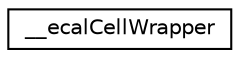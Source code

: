 digraph "Graphical Class Hierarchy"
{
 // LATEX_PDF_SIZE
  edge [fontname="Helvetica",fontsize="10",labelfontname="Helvetica",labelfontsize="10"];
  node [fontname="Helvetica",fontsize="10",shape=record];
  rankdir="LR";
  Node0 [label="__ecalCellWrapper",height=0.2,width=0.4,color="black", fillcolor="white", style="filled",URL="$struct____ecalCellWrapper.html",tooltip=" "];
}
